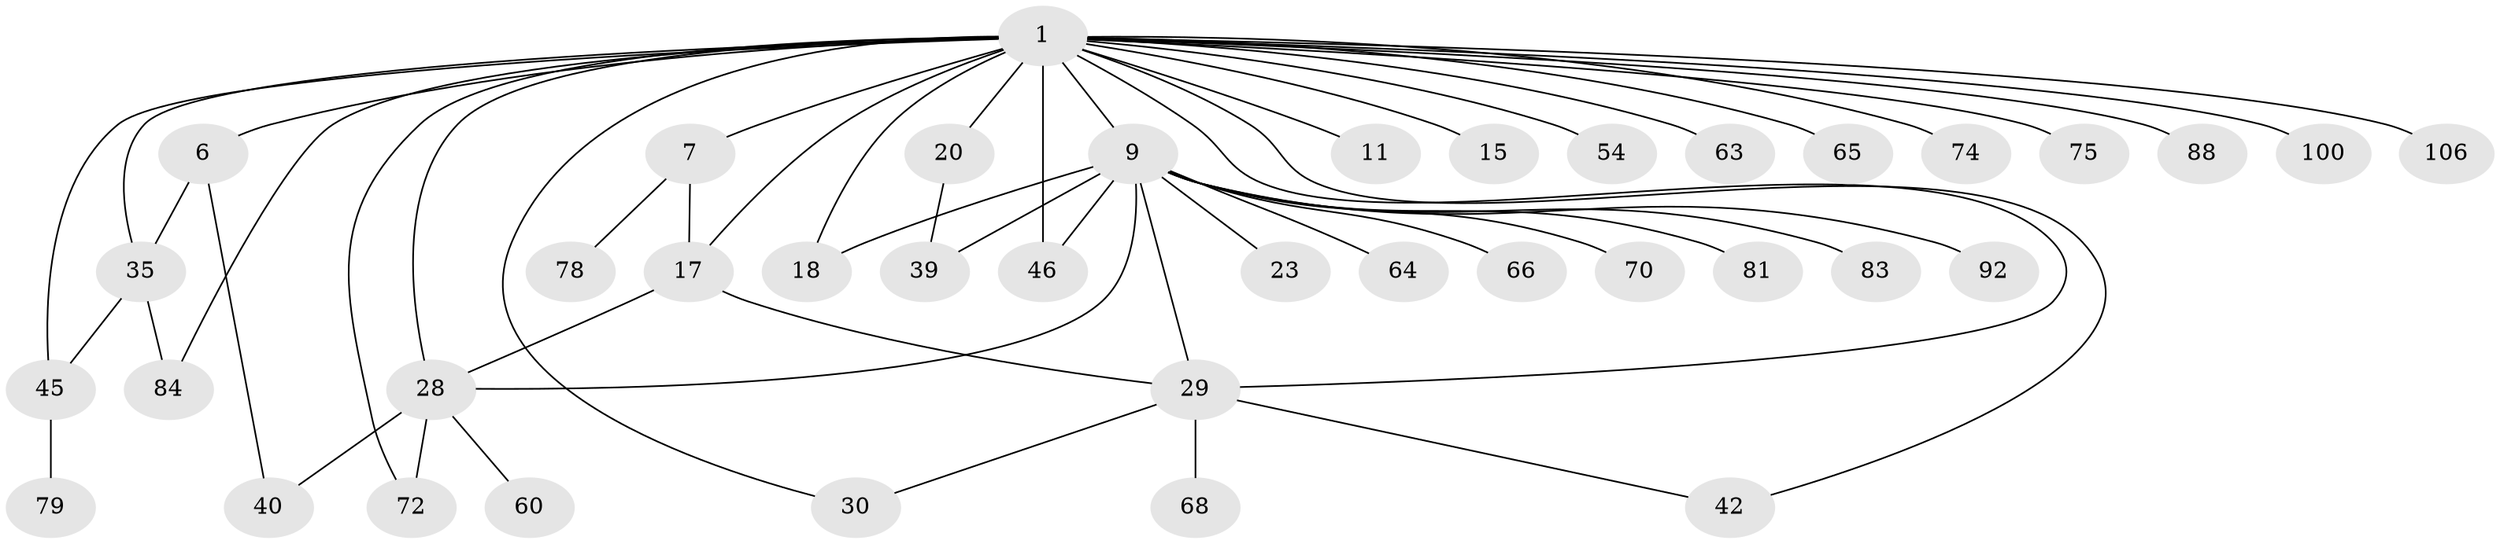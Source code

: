 // original degree distribution, {5: 0.035398230088495575, 6: 0.035398230088495575, 8: 0.008849557522123894, 3: 0.21238938053097345, 4: 0.10619469026548672, 2: 0.26548672566371684, 7: 0.008849557522123894, 1: 0.3274336283185841}
// Generated by graph-tools (version 1.1) at 2025/16/03/04/25 18:16:52]
// undirected, 39 vertices, 53 edges
graph export_dot {
graph [start="1"]
  node [color=gray90,style=filled];
  1 [super="+3+2+38+8+33"];
  6 [super="+14+76"];
  7 [super="+10"];
  9 [super="+44+59+16"];
  11;
  15 [super="+91+85"];
  17 [super="+56+26"];
  18;
  20 [super="+103"];
  23 [super="+71+27+34"];
  28 [super="+47"];
  29 [super="+48"];
  30;
  35 [super="+49"];
  39 [super="+98"];
  40 [super="+107"];
  42;
  45 [super="+108+62"];
  46 [super="+51"];
  54;
  60;
  63;
  64 [super="+96"];
  65;
  66 [super="+97"];
  68;
  70 [super="+86"];
  72 [super="+77"];
  74;
  75;
  78 [super="+113"];
  79;
  81;
  83;
  84;
  88;
  92;
  100;
  106;
  1 -- 35;
  1 -- 7 [weight=2];
  1 -- 106;
  1 -- 42;
  1 -- 15;
  1 -- 18;
  1 -- 20;
  1 -- 28 [weight=2];
  1 -- 63;
  1 -- 6 [weight=2];
  1 -- 9 [weight=3];
  1 -- 11;
  1 -- 30;
  1 -- 72;
  1 -- 65;
  1 -- 100;
  1 -- 74;
  1 -- 75;
  1 -- 45 [weight=3];
  1 -- 46;
  1 -- 17;
  1 -- 84;
  1 -- 54 [weight=2];
  1 -- 88;
  1 -- 29;
  6 -- 40;
  6 -- 35;
  7 -- 17;
  7 -- 78;
  9 -- 64 [weight=2];
  9 -- 66;
  9 -- 70;
  9 -- 39;
  9 -- 28;
  9 -- 46;
  9 -- 81;
  9 -- 18;
  9 -- 83;
  9 -- 23 [weight=2];
  9 -- 92;
  9 -- 29;
  17 -- 28;
  17 -- 29;
  20 -- 39;
  28 -- 40;
  28 -- 72 [weight=2];
  28 -- 60;
  29 -- 68;
  29 -- 42;
  29 -- 30;
  35 -- 84;
  35 -- 45;
  45 -- 79;
}
